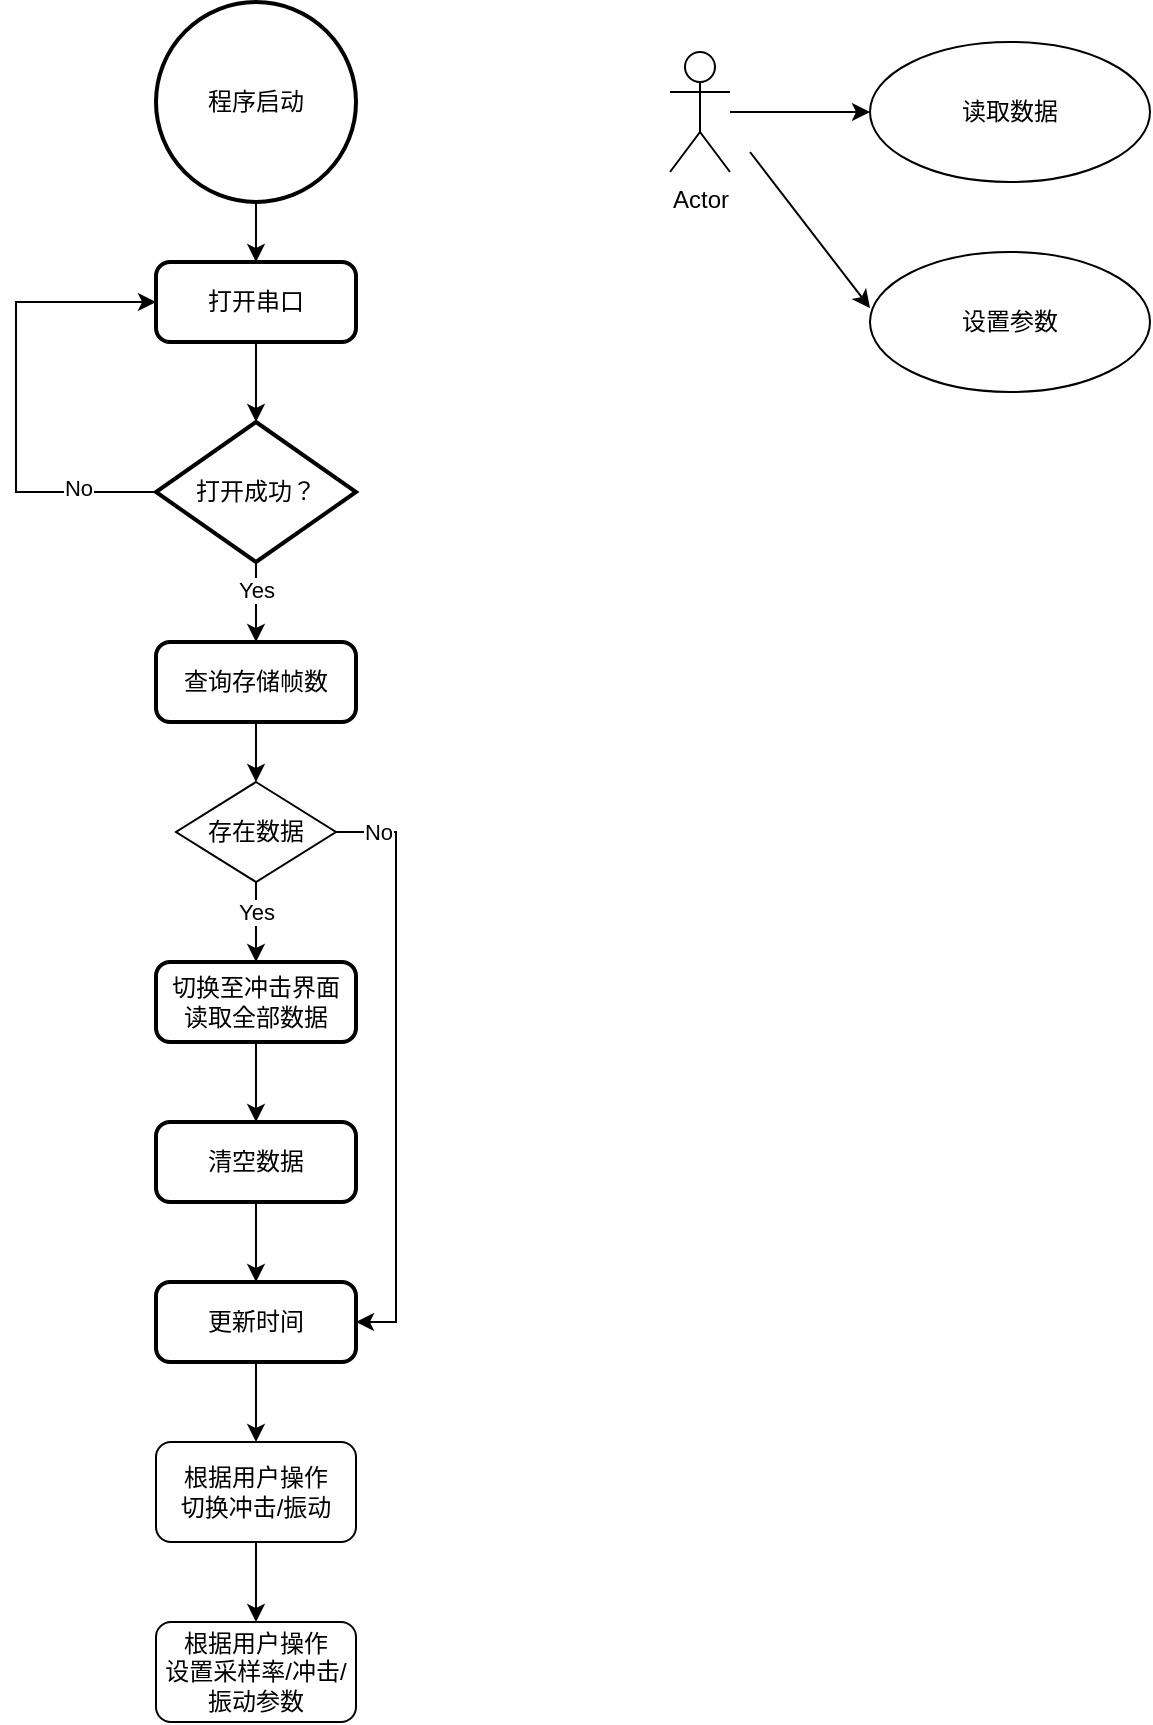 <mxfile version="21.6.3" type="github">
  <diagram name="第 1 页" id="sQPqQytMK_SmGpIGzYuH">
    <mxGraphModel dx="588" dy="778" grid="1" gridSize="10" guides="1" tooltips="1" connect="1" arrows="1" fold="1" page="1" pageScale="1" pageWidth="827" pageHeight="1169" math="0" shadow="0">
      <root>
        <mxCell id="0" />
        <mxCell id="1" parent="0" />
        <mxCell id="5cXX5zXWG6Wzpbm8b1YB-3" value="" style="edgeStyle=orthogonalEdgeStyle;rounded=0;orthogonalLoop=1;jettySize=auto;html=1;" edge="1" parent="1" source="5cXX5zXWG6Wzpbm8b1YB-1" target="5cXX5zXWG6Wzpbm8b1YB-2">
          <mxGeometry relative="1" as="geometry" />
        </mxCell>
        <mxCell id="5cXX5zXWG6Wzpbm8b1YB-1" value="程序启动" style="strokeWidth=2;html=1;shape=mxgraph.flowchart.start_2;whiteSpace=wrap;" vertex="1" parent="1">
          <mxGeometry x="330" y="40" width="100" height="100" as="geometry" />
        </mxCell>
        <mxCell id="5cXX5zXWG6Wzpbm8b1YB-7" value="" style="edgeStyle=orthogonalEdgeStyle;rounded=0;orthogonalLoop=1;jettySize=auto;html=1;" edge="1" parent="1" source="5cXX5zXWG6Wzpbm8b1YB-2" target="5cXX5zXWG6Wzpbm8b1YB-4">
          <mxGeometry relative="1" as="geometry" />
        </mxCell>
        <mxCell id="5cXX5zXWG6Wzpbm8b1YB-2" value="打开串口" style="rounded=1;whiteSpace=wrap;html=1;absoluteArcSize=1;arcSize=14;strokeWidth=2;" vertex="1" parent="1">
          <mxGeometry x="330" y="170" width="100" height="40" as="geometry" />
        </mxCell>
        <mxCell id="5cXX5zXWG6Wzpbm8b1YB-5" style="edgeStyle=orthogonalEdgeStyle;rounded=0;orthogonalLoop=1;jettySize=auto;html=1;entryX=0;entryY=0.5;entryDx=0;entryDy=0;" edge="1" parent="1" source="5cXX5zXWG6Wzpbm8b1YB-4" target="5cXX5zXWG6Wzpbm8b1YB-2">
          <mxGeometry relative="1" as="geometry">
            <Array as="points">
              <mxPoint x="260" y="285" />
              <mxPoint x="260" y="190" />
            </Array>
          </mxGeometry>
        </mxCell>
        <mxCell id="5cXX5zXWG6Wzpbm8b1YB-6" value="No" style="edgeLabel;html=1;align=center;verticalAlign=middle;resizable=0;points=[];" vertex="1" connectable="0" parent="5cXX5zXWG6Wzpbm8b1YB-5">
          <mxGeometry x="-0.668" y="-2" relative="1" as="geometry">
            <mxPoint as="offset" />
          </mxGeometry>
        </mxCell>
        <mxCell id="5cXX5zXWG6Wzpbm8b1YB-9" value="" style="edgeStyle=orthogonalEdgeStyle;rounded=0;orthogonalLoop=1;jettySize=auto;html=1;" edge="1" parent="1" source="5cXX5zXWG6Wzpbm8b1YB-4" target="5cXX5zXWG6Wzpbm8b1YB-8">
          <mxGeometry relative="1" as="geometry" />
        </mxCell>
        <mxCell id="5cXX5zXWG6Wzpbm8b1YB-14" value="Yes" style="edgeLabel;html=1;align=center;verticalAlign=middle;resizable=0;points=[];" vertex="1" connectable="0" parent="5cXX5zXWG6Wzpbm8b1YB-9">
          <mxGeometry x="-0.3" relative="1" as="geometry">
            <mxPoint as="offset" />
          </mxGeometry>
        </mxCell>
        <mxCell id="5cXX5zXWG6Wzpbm8b1YB-4" value="打开成功？" style="strokeWidth=2;html=1;shape=mxgraph.flowchart.decision;whiteSpace=wrap;" vertex="1" parent="1">
          <mxGeometry x="330" y="250" width="100" height="70" as="geometry" />
        </mxCell>
        <mxCell id="5cXX5zXWG6Wzpbm8b1YB-29" value="" style="edgeStyle=orthogonalEdgeStyle;rounded=0;orthogonalLoop=1;jettySize=auto;html=1;" edge="1" parent="1" source="5cXX5zXWG6Wzpbm8b1YB-8" target="5cXX5zXWG6Wzpbm8b1YB-28">
          <mxGeometry relative="1" as="geometry" />
        </mxCell>
        <mxCell id="5cXX5zXWG6Wzpbm8b1YB-8" value="查询存储帧数" style="rounded=1;whiteSpace=wrap;html=1;absoluteArcSize=1;arcSize=14;strokeWidth=2;" vertex="1" parent="1">
          <mxGeometry x="330" y="360" width="100" height="40" as="geometry" />
        </mxCell>
        <mxCell id="5cXX5zXWG6Wzpbm8b1YB-13" value="" style="edgeStyle=orthogonalEdgeStyle;rounded=0;orthogonalLoop=1;jettySize=auto;html=1;" edge="1" parent="1" source="5cXX5zXWG6Wzpbm8b1YB-10" target="5cXX5zXWG6Wzpbm8b1YB-12">
          <mxGeometry relative="1" as="geometry" />
        </mxCell>
        <mxCell id="5cXX5zXWG6Wzpbm8b1YB-10" value="切换至冲击界面&lt;br&gt;读取全部数据" style="rounded=1;whiteSpace=wrap;html=1;absoluteArcSize=1;arcSize=14;strokeWidth=2;" vertex="1" parent="1">
          <mxGeometry x="330" y="520" width="100" height="40" as="geometry" />
        </mxCell>
        <mxCell id="5cXX5zXWG6Wzpbm8b1YB-23" value="" style="edgeStyle=orthogonalEdgeStyle;rounded=0;orthogonalLoop=1;jettySize=auto;html=1;" edge="1" parent="1" source="5cXX5zXWG6Wzpbm8b1YB-12" target="5cXX5zXWG6Wzpbm8b1YB-22">
          <mxGeometry relative="1" as="geometry" />
        </mxCell>
        <mxCell id="5cXX5zXWG6Wzpbm8b1YB-12" value="清空数据" style="rounded=1;whiteSpace=wrap;html=1;absoluteArcSize=1;arcSize=14;strokeWidth=2;" vertex="1" parent="1">
          <mxGeometry x="330" y="600" width="100" height="40" as="geometry" />
        </mxCell>
        <mxCell id="5cXX5zXWG6Wzpbm8b1YB-17" value="" style="edgeStyle=orthogonalEdgeStyle;rounded=0;orthogonalLoop=1;jettySize=auto;html=1;" edge="1" parent="1" source="5cXX5zXWG6Wzpbm8b1YB-15">
          <mxGeometry relative="1" as="geometry">
            <mxPoint x="687" y="95" as="targetPoint" />
          </mxGeometry>
        </mxCell>
        <mxCell id="5cXX5zXWG6Wzpbm8b1YB-15" value="Actor" style="shape=umlActor;verticalLabelPosition=bottom;verticalAlign=top;html=1;" vertex="1" parent="1">
          <mxGeometry x="587" y="65" width="30" height="60" as="geometry" />
        </mxCell>
        <mxCell id="5cXX5zXWG6Wzpbm8b1YB-18" value="读取数据" style="ellipse;whiteSpace=wrap;html=1;" vertex="1" parent="1">
          <mxGeometry x="687" y="60" width="140" height="70" as="geometry" />
        </mxCell>
        <mxCell id="5cXX5zXWG6Wzpbm8b1YB-19" value="设置参数" style="ellipse;whiteSpace=wrap;html=1;" vertex="1" parent="1">
          <mxGeometry x="687" y="165" width="140" height="70" as="geometry" />
        </mxCell>
        <mxCell id="5cXX5zXWG6Wzpbm8b1YB-20" value="" style="endArrow=classic;html=1;rounded=0;entryX=0;entryY=0.4;entryDx=0;entryDy=0;entryPerimeter=0;" edge="1" parent="1" target="5cXX5zXWG6Wzpbm8b1YB-19">
          <mxGeometry width="50" height="50" relative="1" as="geometry">
            <mxPoint x="627" y="115" as="sourcePoint" />
            <mxPoint x="677" y="225" as="targetPoint" />
          </mxGeometry>
        </mxCell>
        <mxCell id="5cXX5zXWG6Wzpbm8b1YB-35" value="" style="edgeStyle=orthogonalEdgeStyle;rounded=0;orthogonalLoop=1;jettySize=auto;html=1;" edge="1" parent="1" source="5cXX5zXWG6Wzpbm8b1YB-22" target="5cXX5zXWG6Wzpbm8b1YB-34">
          <mxGeometry relative="1" as="geometry" />
        </mxCell>
        <mxCell id="5cXX5zXWG6Wzpbm8b1YB-22" value="更新时间" style="rounded=1;whiteSpace=wrap;html=1;absoluteArcSize=1;arcSize=14;strokeWidth=2;" vertex="1" parent="1">
          <mxGeometry x="330" y="680" width="100" height="40" as="geometry" />
        </mxCell>
        <mxCell id="5cXX5zXWG6Wzpbm8b1YB-30" value="" style="edgeStyle=orthogonalEdgeStyle;rounded=0;orthogonalLoop=1;jettySize=auto;html=1;" edge="1" parent="1" source="5cXX5zXWG6Wzpbm8b1YB-28" target="5cXX5zXWG6Wzpbm8b1YB-10">
          <mxGeometry relative="1" as="geometry" />
        </mxCell>
        <mxCell id="5cXX5zXWG6Wzpbm8b1YB-31" value="Yes" style="edgeLabel;html=1;align=center;verticalAlign=middle;resizable=0;points=[];" vertex="1" connectable="0" parent="5cXX5zXWG6Wzpbm8b1YB-30">
          <mxGeometry x="-0.25" relative="1" as="geometry">
            <mxPoint as="offset" />
          </mxGeometry>
        </mxCell>
        <mxCell id="5cXX5zXWG6Wzpbm8b1YB-32" style="edgeStyle=orthogonalEdgeStyle;rounded=0;orthogonalLoop=1;jettySize=auto;html=1;entryX=1;entryY=0.5;entryDx=0;entryDy=0;" edge="1" parent="1" source="5cXX5zXWG6Wzpbm8b1YB-28" target="5cXX5zXWG6Wzpbm8b1YB-22">
          <mxGeometry relative="1" as="geometry">
            <Array as="points">
              <mxPoint x="450" y="455" />
              <mxPoint x="450" y="700" />
            </Array>
          </mxGeometry>
        </mxCell>
        <mxCell id="5cXX5zXWG6Wzpbm8b1YB-33" value="No" style="edgeLabel;html=1;align=center;verticalAlign=middle;resizable=0;points=[];" vertex="1" connectable="0" parent="5cXX5zXWG6Wzpbm8b1YB-32">
          <mxGeometry x="-0.858" relative="1" as="geometry">
            <mxPoint as="offset" />
          </mxGeometry>
        </mxCell>
        <mxCell id="5cXX5zXWG6Wzpbm8b1YB-28" value="存在数据" style="rhombus;whiteSpace=wrap;html=1;" vertex="1" parent="1">
          <mxGeometry x="340" y="430" width="80" height="50" as="geometry" />
        </mxCell>
        <mxCell id="5cXX5zXWG6Wzpbm8b1YB-37" value="" style="edgeStyle=orthogonalEdgeStyle;rounded=0;orthogonalLoop=1;jettySize=auto;html=1;" edge="1" parent="1" source="5cXX5zXWG6Wzpbm8b1YB-34" target="5cXX5zXWG6Wzpbm8b1YB-36">
          <mxGeometry relative="1" as="geometry" />
        </mxCell>
        <mxCell id="5cXX5zXWG6Wzpbm8b1YB-34" value="根据用户操作&lt;br&gt;切换冲击/振动" style="rounded=1;whiteSpace=wrap;html=1;" vertex="1" parent="1">
          <mxGeometry x="330" y="760" width="100" height="50" as="geometry" />
        </mxCell>
        <mxCell id="5cXX5zXWG6Wzpbm8b1YB-36" value="根据用户操作&lt;br&gt;设置采样率/冲击/振动参数" style="rounded=1;whiteSpace=wrap;html=1;" vertex="1" parent="1">
          <mxGeometry x="330" y="850" width="100" height="50" as="geometry" />
        </mxCell>
      </root>
    </mxGraphModel>
  </diagram>
</mxfile>
